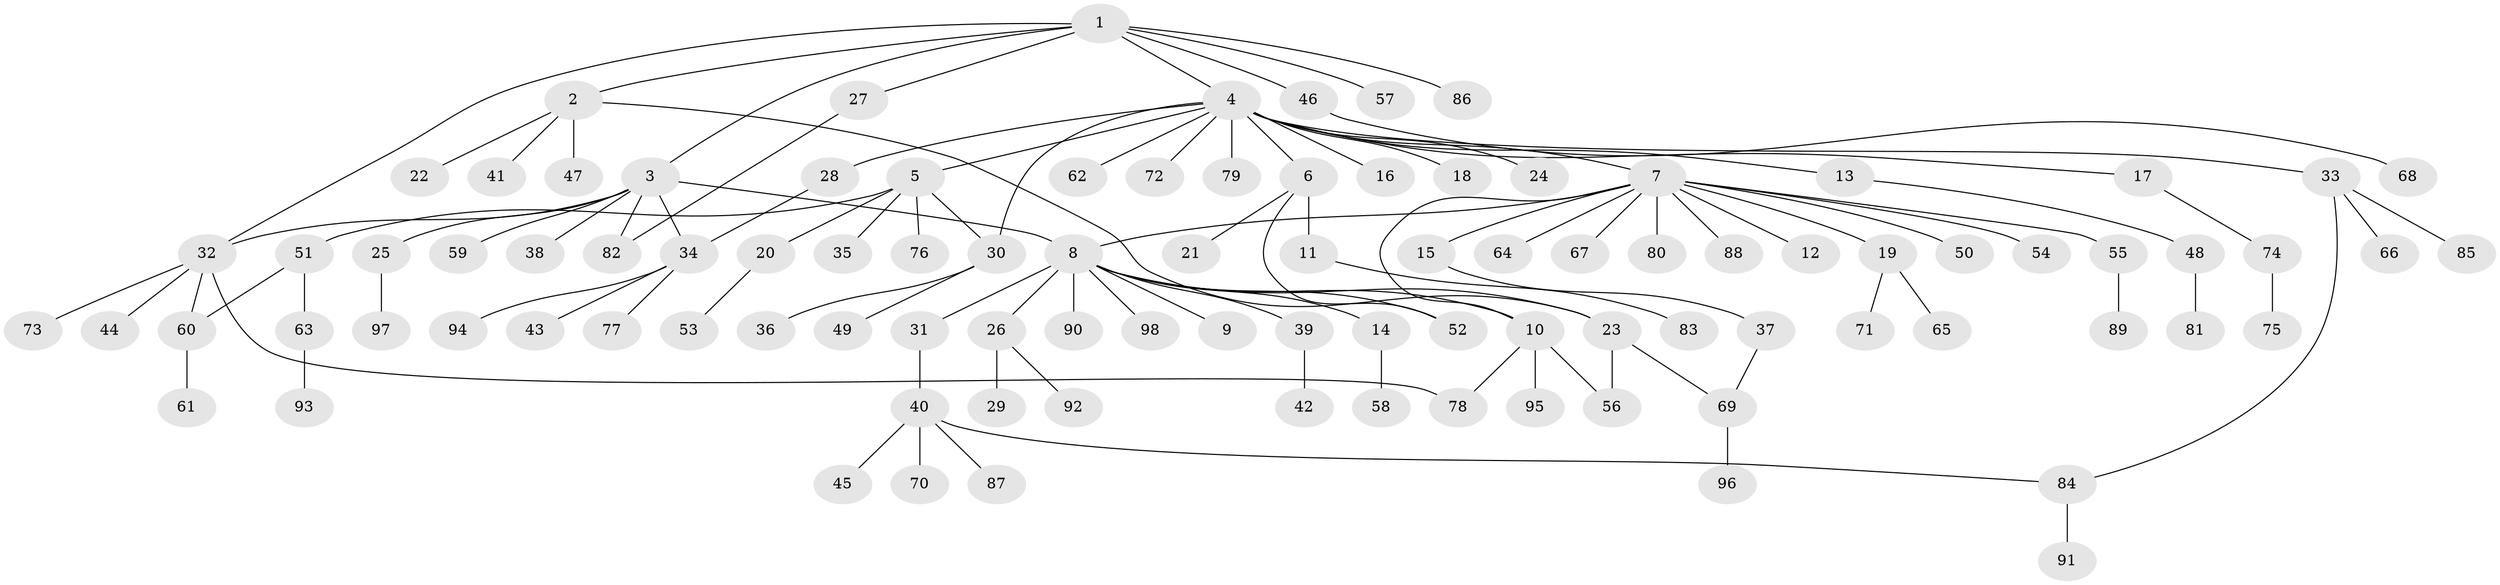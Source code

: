 // coarse degree distribution, {8: 0.028169014084507043, 4: 0.07042253521126761, 14: 0.014084507042253521, 5: 0.028169014084507043, 12: 0.014084507042253521, 11: 0.014084507042253521, 1: 0.6056338028169014, 2: 0.15492957746478872, 3: 0.056338028169014086, 6: 0.014084507042253521}
// Generated by graph-tools (version 1.1) at 2025/23/03/03/25 07:23:51]
// undirected, 98 vertices, 110 edges
graph export_dot {
graph [start="1"]
  node [color=gray90,style=filled];
  1;
  2;
  3;
  4;
  5;
  6;
  7;
  8;
  9;
  10;
  11;
  12;
  13;
  14;
  15;
  16;
  17;
  18;
  19;
  20;
  21;
  22;
  23;
  24;
  25;
  26;
  27;
  28;
  29;
  30;
  31;
  32;
  33;
  34;
  35;
  36;
  37;
  38;
  39;
  40;
  41;
  42;
  43;
  44;
  45;
  46;
  47;
  48;
  49;
  50;
  51;
  52;
  53;
  54;
  55;
  56;
  57;
  58;
  59;
  60;
  61;
  62;
  63;
  64;
  65;
  66;
  67;
  68;
  69;
  70;
  71;
  72;
  73;
  74;
  75;
  76;
  77;
  78;
  79;
  80;
  81;
  82;
  83;
  84;
  85;
  86;
  87;
  88;
  89;
  90;
  91;
  92;
  93;
  94;
  95;
  96;
  97;
  98;
  1 -- 2;
  1 -- 3;
  1 -- 4;
  1 -- 27;
  1 -- 32;
  1 -- 46;
  1 -- 57;
  1 -- 86;
  2 -- 22;
  2 -- 23;
  2 -- 41;
  2 -- 47;
  3 -- 8;
  3 -- 25;
  3 -- 32;
  3 -- 34;
  3 -- 38;
  3 -- 59;
  3 -- 82;
  4 -- 5;
  4 -- 6;
  4 -- 7;
  4 -- 13;
  4 -- 16;
  4 -- 17;
  4 -- 18;
  4 -- 24;
  4 -- 28;
  4 -- 30;
  4 -- 33;
  4 -- 62;
  4 -- 72;
  4 -- 79;
  5 -- 20;
  5 -- 30;
  5 -- 35;
  5 -- 51;
  5 -- 76;
  6 -- 11;
  6 -- 21;
  6 -- 52;
  7 -- 8;
  7 -- 10;
  7 -- 12;
  7 -- 15;
  7 -- 19;
  7 -- 50;
  7 -- 54;
  7 -- 55;
  7 -- 64;
  7 -- 67;
  7 -- 80;
  7 -- 88;
  8 -- 9;
  8 -- 10;
  8 -- 14;
  8 -- 23;
  8 -- 26;
  8 -- 31;
  8 -- 39;
  8 -- 52;
  8 -- 90;
  8 -- 98;
  10 -- 56;
  10 -- 78;
  10 -- 95;
  11 -- 83;
  13 -- 48;
  14 -- 58;
  15 -- 37;
  17 -- 74;
  19 -- 65;
  19 -- 71;
  20 -- 53;
  23 -- 56;
  23 -- 69;
  25 -- 97;
  26 -- 29;
  26 -- 92;
  27 -- 82;
  28 -- 34;
  30 -- 36;
  30 -- 49;
  31 -- 40;
  32 -- 44;
  32 -- 60;
  32 -- 73;
  32 -- 78;
  33 -- 66;
  33 -- 84;
  33 -- 85;
  34 -- 43;
  34 -- 77;
  34 -- 94;
  37 -- 69;
  39 -- 42;
  40 -- 45;
  40 -- 70;
  40 -- 84;
  40 -- 87;
  46 -- 68;
  48 -- 81;
  51 -- 60;
  51 -- 63;
  55 -- 89;
  60 -- 61;
  63 -- 93;
  69 -- 96;
  74 -- 75;
  84 -- 91;
}
